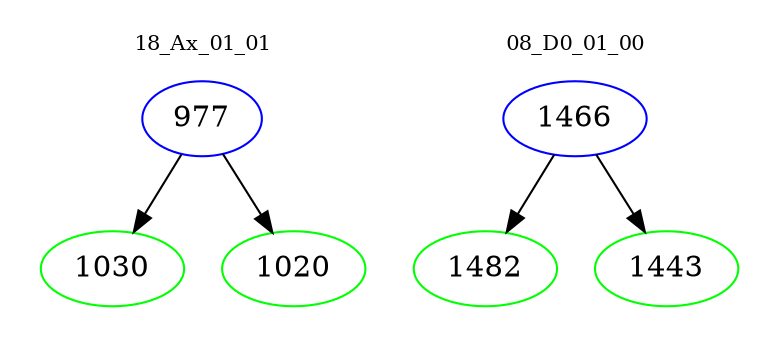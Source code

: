 digraph{
subgraph cluster_0 {
color = white
label = "18_Ax_01_01";
fontsize=10;
T0_977 [label="977", color="blue"]
T0_977 -> T0_1030 [color="black"]
T0_1030 [label="1030", color="green"]
T0_977 -> T0_1020 [color="black"]
T0_1020 [label="1020", color="green"]
}
subgraph cluster_1 {
color = white
label = "08_D0_01_00";
fontsize=10;
T1_1466 [label="1466", color="blue"]
T1_1466 -> T1_1482 [color="black"]
T1_1482 [label="1482", color="green"]
T1_1466 -> T1_1443 [color="black"]
T1_1443 [label="1443", color="green"]
}
}
